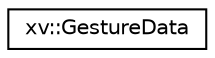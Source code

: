 digraph "Graphical Class Hierarchy"
{
 // LATEX_PDF_SIZE
  edge [fontname="Helvetica",fontsize="10",labelfontname="Helvetica",labelfontsize="10"];
  node [fontname="Helvetica",fontsize="10",shape=record];
  rankdir="LR";
  Node0 [label="xv::GestureData",height=0.2,width=0.4,color="black", fillcolor="white", style="filled",URL="$structxv_1_1GestureData.html",tooltip="Gesture data."];
}
